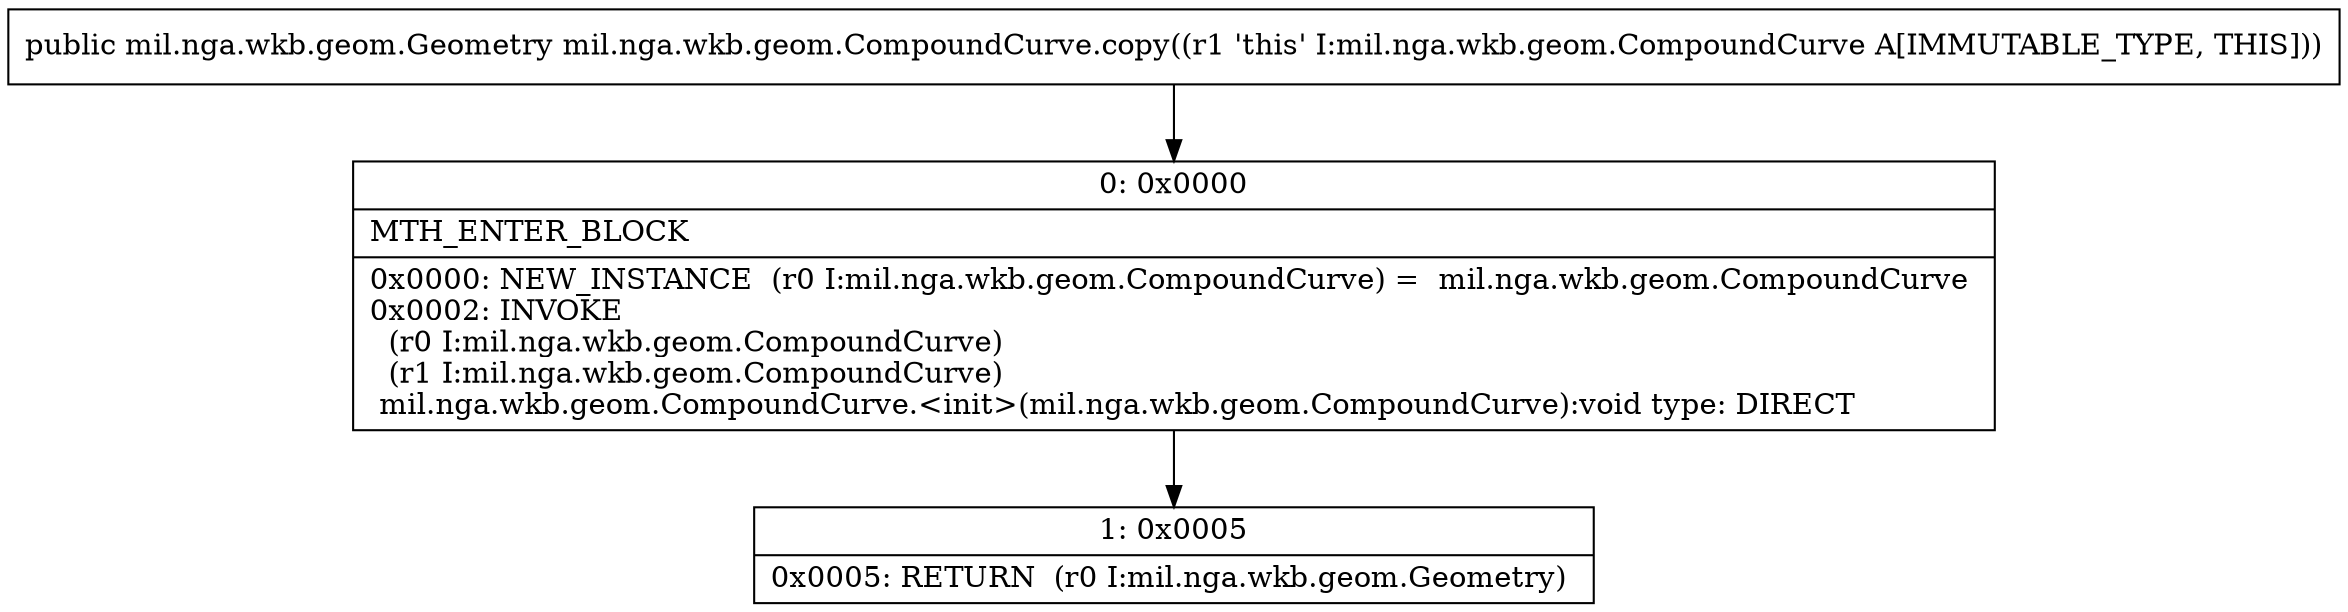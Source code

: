 digraph "CFG formil.nga.wkb.geom.CompoundCurve.copy()Lmil\/nga\/wkb\/geom\/Geometry;" {
Node_0 [shape=record,label="{0\:\ 0x0000|MTH_ENTER_BLOCK\l|0x0000: NEW_INSTANCE  (r0 I:mil.nga.wkb.geom.CompoundCurve) =  mil.nga.wkb.geom.CompoundCurve \l0x0002: INVOKE  \l  (r0 I:mil.nga.wkb.geom.CompoundCurve)\l  (r1 I:mil.nga.wkb.geom.CompoundCurve)\l mil.nga.wkb.geom.CompoundCurve.\<init\>(mil.nga.wkb.geom.CompoundCurve):void type: DIRECT \l}"];
Node_1 [shape=record,label="{1\:\ 0x0005|0x0005: RETURN  (r0 I:mil.nga.wkb.geom.Geometry) \l}"];
MethodNode[shape=record,label="{public mil.nga.wkb.geom.Geometry mil.nga.wkb.geom.CompoundCurve.copy((r1 'this' I:mil.nga.wkb.geom.CompoundCurve A[IMMUTABLE_TYPE, THIS])) }"];
MethodNode -> Node_0;
Node_0 -> Node_1;
}

